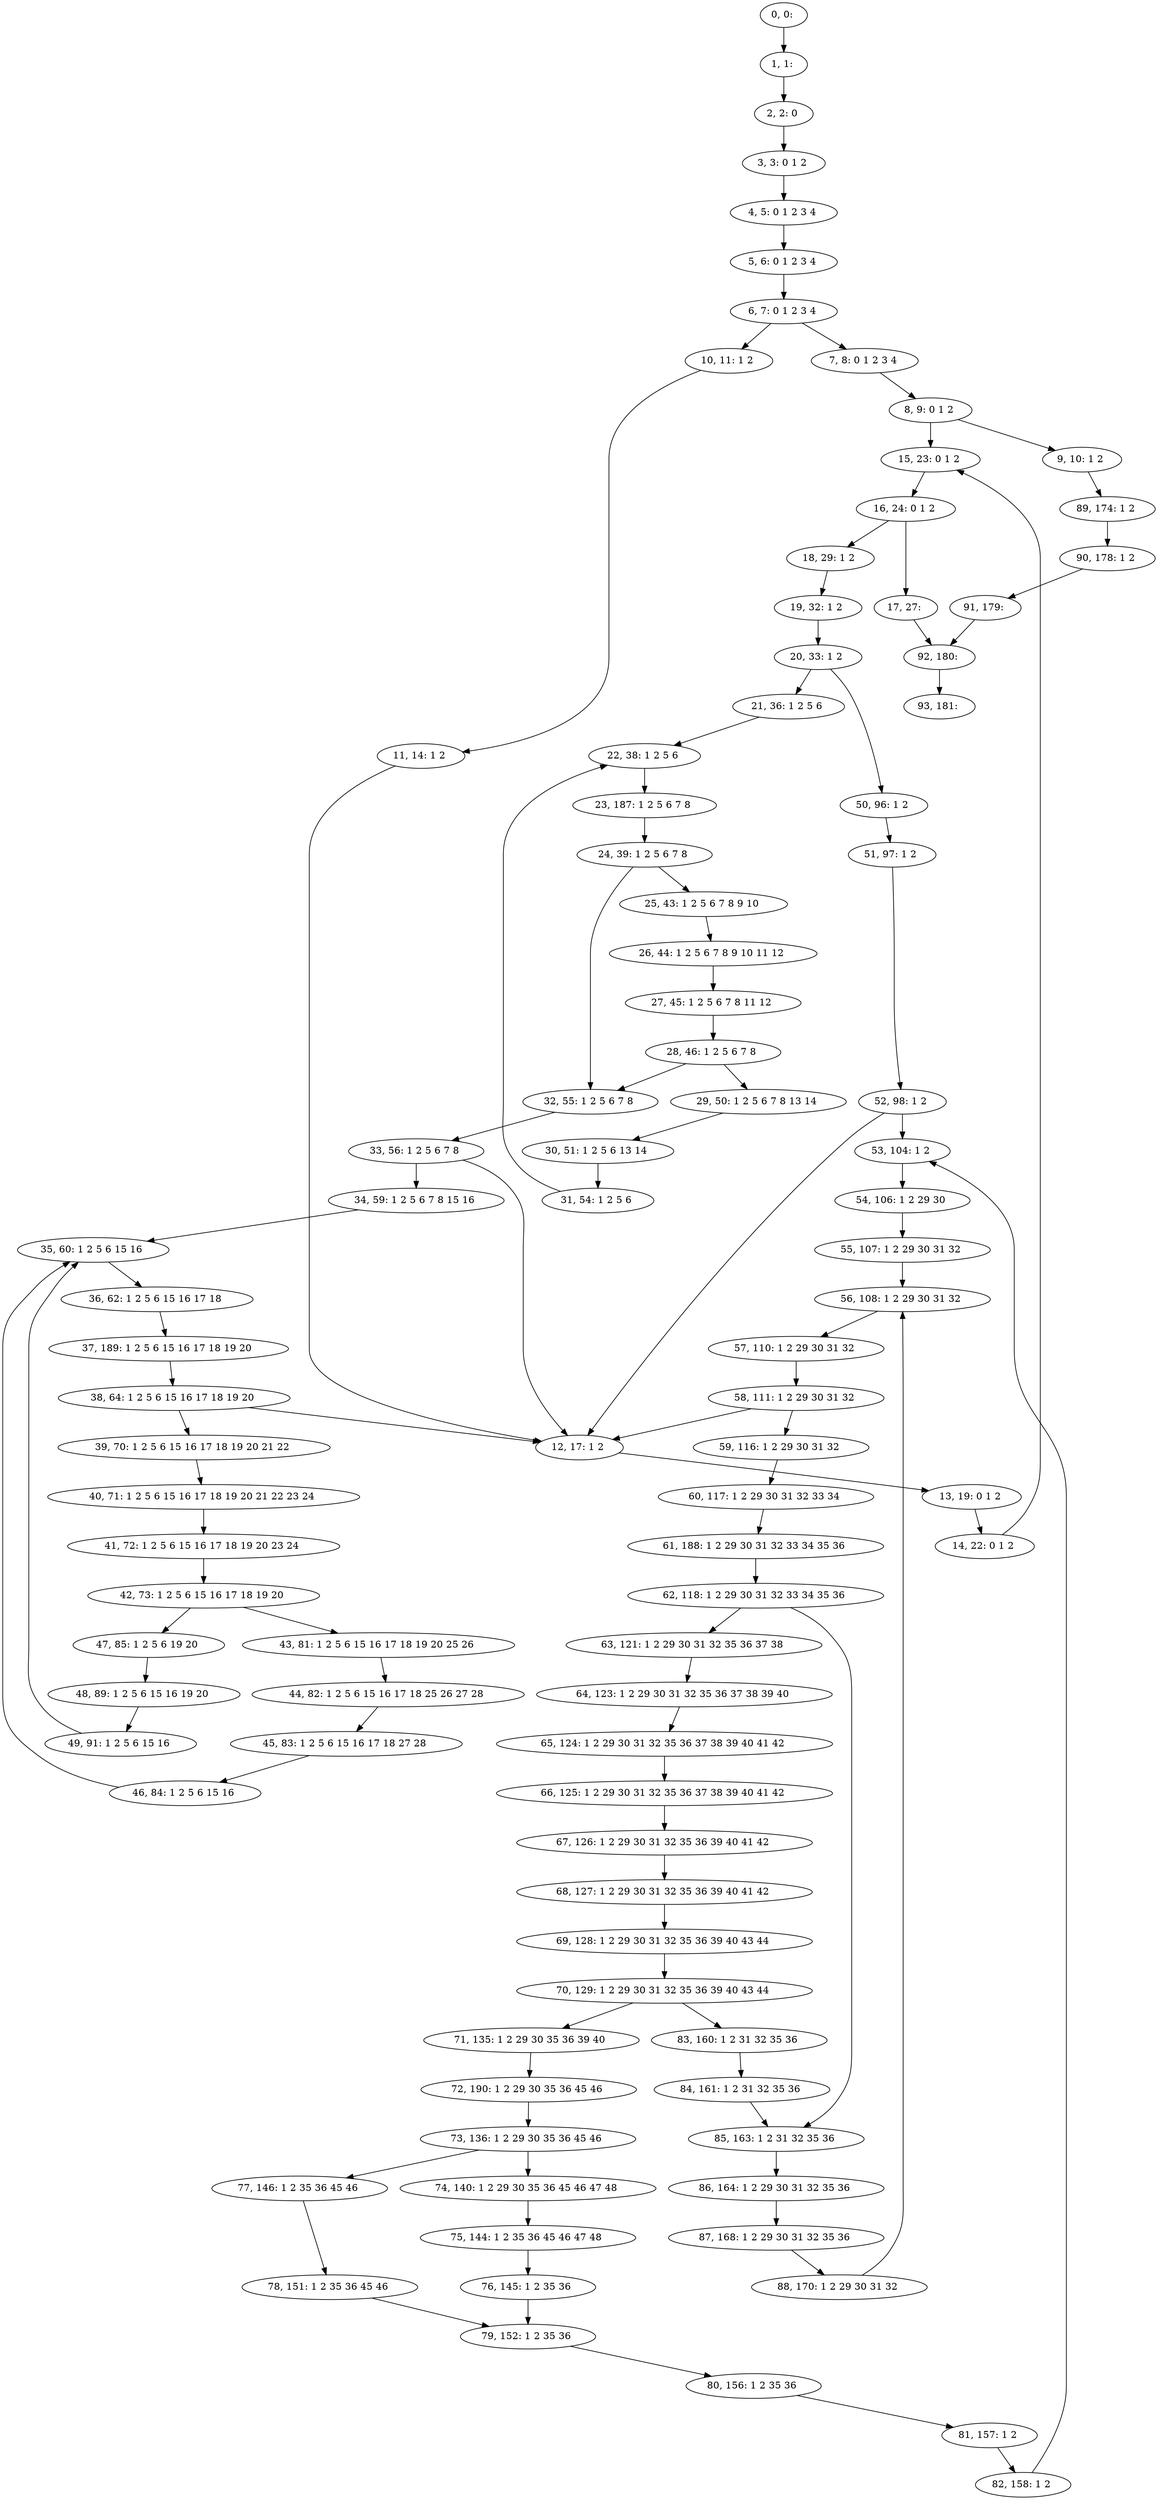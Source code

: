 digraph G {
0[label="0, 0: "];
1[label="1, 1: "];
2[label="2, 2: 0 "];
3[label="3, 3: 0 1 2 "];
4[label="4, 5: 0 1 2 3 4 "];
5[label="5, 6: 0 1 2 3 4 "];
6[label="6, 7: 0 1 2 3 4 "];
7[label="7, 8: 0 1 2 3 4 "];
8[label="8, 9: 0 1 2 "];
9[label="9, 10: 1 2 "];
10[label="10, 11: 1 2 "];
11[label="11, 14: 1 2 "];
12[label="12, 17: 1 2 "];
13[label="13, 19: 0 1 2 "];
14[label="14, 22: 0 1 2 "];
15[label="15, 23: 0 1 2 "];
16[label="16, 24: 0 1 2 "];
17[label="17, 27: "];
18[label="18, 29: 1 2 "];
19[label="19, 32: 1 2 "];
20[label="20, 33: 1 2 "];
21[label="21, 36: 1 2 5 6 "];
22[label="22, 38: 1 2 5 6 "];
23[label="23, 187: 1 2 5 6 7 8 "];
24[label="24, 39: 1 2 5 6 7 8 "];
25[label="25, 43: 1 2 5 6 7 8 9 10 "];
26[label="26, 44: 1 2 5 6 7 8 9 10 11 12 "];
27[label="27, 45: 1 2 5 6 7 8 11 12 "];
28[label="28, 46: 1 2 5 6 7 8 "];
29[label="29, 50: 1 2 5 6 7 8 13 14 "];
30[label="30, 51: 1 2 5 6 13 14 "];
31[label="31, 54: 1 2 5 6 "];
32[label="32, 55: 1 2 5 6 7 8 "];
33[label="33, 56: 1 2 5 6 7 8 "];
34[label="34, 59: 1 2 5 6 7 8 15 16 "];
35[label="35, 60: 1 2 5 6 15 16 "];
36[label="36, 62: 1 2 5 6 15 16 17 18 "];
37[label="37, 189: 1 2 5 6 15 16 17 18 19 20 "];
38[label="38, 64: 1 2 5 6 15 16 17 18 19 20 "];
39[label="39, 70: 1 2 5 6 15 16 17 18 19 20 21 22 "];
40[label="40, 71: 1 2 5 6 15 16 17 18 19 20 21 22 23 24 "];
41[label="41, 72: 1 2 5 6 15 16 17 18 19 20 23 24 "];
42[label="42, 73: 1 2 5 6 15 16 17 18 19 20 "];
43[label="43, 81: 1 2 5 6 15 16 17 18 19 20 25 26 "];
44[label="44, 82: 1 2 5 6 15 16 17 18 25 26 27 28 "];
45[label="45, 83: 1 2 5 6 15 16 17 18 27 28 "];
46[label="46, 84: 1 2 5 6 15 16 "];
47[label="47, 85: 1 2 5 6 19 20 "];
48[label="48, 89: 1 2 5 6 15 16 19 20 "];
49[label="49, 91: 1 2 5 6 15 16 "];
50[label="50, 96: 1 2 "];
51[label="51, 97: 1 2 "];
52[label="52, 98: 1 2 "];
53[label="53, 104: 1 2 "];
54[label="54, 106: 1 2 29 30 "];
55[label="55, 107: 1 2 29 30 31 32 "];
56[label="56, 108: 1 2 29 30 31 32 "];
57[label="57, 110: 1 2 29 30 31 32 "];
58[label="58, 111: 1 2 29 30 31 32 "];
59[label="59, 116: 1 2 29 30 31 32 "];
60[label="60, 117: 1 2 29 30 31 32 33 34 "];
61[label="61, 188: 1 2 29 30 31 32 33 34 35 36 "];
62[label="62, 118: 1 2 29 30 31 32 33 34 35 36 "];
63[label="63, 121: 1 2 29 30 31 32 35 36 37 38 "];
64[label="64, 123: 1 2 29 30 31 32 35 36 37 38 39 40 "];
65[label="65, 124: 1 2 29 30 31 32 35 36 37 38 39 40 41 42 "];
66[label="66, 125: 1 2 29 30 31 32 35 36 37 38 39 40 41 42 "];
67[label="67, 126: 1 2 29 30 31 32 35 36 39 40 41 42 "];
68[label="68, 127: 1 2 29 30 31 32 35 36 39 40 41 42 "];
69[label="69, 128: 1 2 29 30 31 32 35 36 39 40 43 44 "];
70[label="70, 129: 1 2 29 30 31 32 35 36 39 40 43 44 "];
71[label="71, 135: 1 2 29 30 35 36 39 40 "];
72[label="72, 190: 1 2 29 30 35 36 45 46 "];
73[label="73, 136: 1 2 29 30 35 36 45 46 "];
74[label="74, 140: 1 2 29 30 35 36 45 46 47 48 "];
75[label="75, 144: 1 2 35 36 45 46 47 48 "];
76[label="76, 145: 1 2 35 36 "];
77[label="77, 146: 1 2 35 36 45 46 "];
78[label="78, 151: 1 2 35 36 45 46 "];
79[label="79, 152: 1 2 35 36 "];
80[label="80, 156: 1 2 35 36 "];
81[label="81, 157: 1 2 "];
82[label="82, 158: 1 2 "];
83[label="83, 160: 1 2 31 32 35 36 "];
84[label="84, 161: 1 2 31 32 35 36 "];
85[label="85, 163: 1 2 31 32 35 36 "];
86[label="86, 164: 1 2 29 30 31 32 35 36 "];
87[label="87, 168: 1 2 29 30 31 32 35 36 "];
88[label="88, 170: 1 2 29 30 31 32 "];
89[label="89, 174: 1 2 "];
90[label="90, 178: 1 2 "];
91[label="91, 179: "];
92[label="92, 180: "];
93[label="93, 181: "];
0->1 ;
1->2 ;
2->3 ;
3->4 ;
4->5 ;
5->6 ;
6->7 ;
6->10 ;
7->8 ;
8->9 ;
8->15 ;
9->89 ;
10->11 ;
11->12 ;
12->13 ;
13->14 ;
14->15 ;
15->16 ;
16->17 ;
16->18 ;
17->92 ;
18->19 ;
19->20 ;
20->21 ;
20->50 ;
21->22 ;
22->23 ;
23->24 ;
24->25 ;
24->32 ;
25->26 ;
26->27 ;
27->28 ;
28->29 ;
28->32 ;
29->30 ;
30->31 ;
31->22 ;
32->33 ;
33->34 ;
33->12 ;
34->35 ;
35->36 ;
36->37 ;
37->38 ;
38->39 ;
38->12 ;
39->40 ;
40->41 ;
41->42 ;
42->43 ;
42->47 ;
43->44 ;
44->45 ;
45->46 ;
46->35 ;
47->48 ;
48->49 ;
49->35 ;
50->51 ;
51->52 ;
52->53 ;
52->12 ;
53->54 ;
54->55 ;
55->56 ;
56->57 ;
57->58 ;
58->59 ;
58->12 ;
59->60 ;
60->61 ;
61->62 ;
62->63 ;
62->85 ;
63->64 ;
64->65 ;
65->66 ;
66->67 ;
67->68 ;
68->69 ;
69->70 ;
70->71 ;
70->83 ;
71->72 ;
72->73 ;
73->74 ;
73->77 ;
74->75 ;
75->76 ;
76->79 ;
77->78 ;
78->79 ;
79->80 ;
80->81 ;
81->82 ;
82->53 ;
83->84 ;
84->85 ;
85->86 ;
86->87 ;
87->88 ;
88->56 ;
89->90 ;
90->91 ;
91->92 ;
92->93 ;
}
